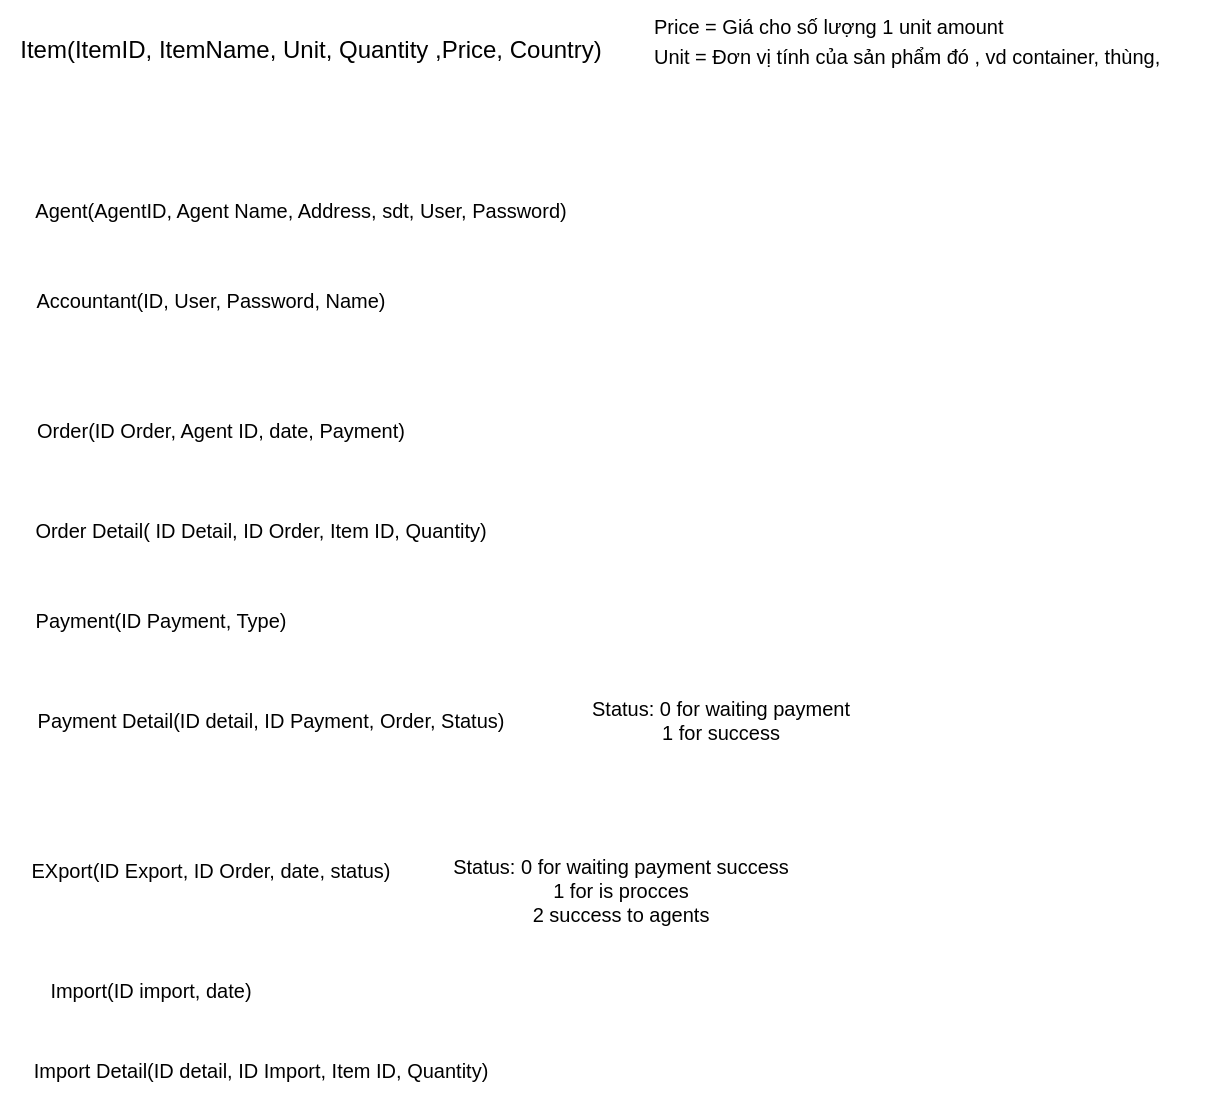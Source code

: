 <mxfile version="20.8.16" type="device"><diagram name="Database" id="KbDUG6hv7K-ht1FTfJFB"><mxGraphModel dx="1304" dy="798" grid="1" gridSize="10" guides="1" tooltips="1" connect="1" arrows="1" fold="1" page="1" pageScale="1" pageWidth="3300" pageHeight="4681" math="0" shadow="0"><root><mxCell id="0"/><mxCell id="1" parent="0"/><mxCell id="jYDEtBvY_RGBG6ugMqmM-1" value="Item(ItemID, ItemName, Unit, Quantity ,Price, Country)" style="text;html=1;align=center;verticalAlign=middle;resizable=0;points=[];autosize=1;strokeColor=none;fillColor=none;" vertex="1" parent="1"><mxGeometry x="125" y="210" width="310" height="30" as="geometry"/></mxCell><mxCell id="jYDEtBvY_RGBG6ugMqmM-3" value="&lt;font style=&quot;font-size: 10px;&quot;&gt;Price = Giá cho số lượng 1 unit amount&lt;br&gt;Unit = Đơn vị tính của sản phẩm đó , vd container, thùng,&amp;nbsp;&lt;/font&gt;" style="text;html=1;align=left;verticalAlign=middle;resizable=0;points=[];autosize=1;strokeColor=none;fillColor=none;" vertex="1" parent="1"><mxGeometry x="450" y="200" width="280" height="40" as="geometry"/></mxCell><mxCell id="jYDEtBvY_RGBG6ugMqmM-4" value="Agent(AgentID, Agent Name, Address, sdt, User, Password)" style="text;html=1;align=center;verticalAlign=middle;resizable=0;points=[];autosize=1;strokeColor=none;fillColor=none;fontSize=10;" vertex="1" parent="1"><mxGeometry x="130" y="290" width="290" height="30" as="geometry"/></mxCell><mxCell id="jYDEtBvY_RGBG6ugMqmM-5" value="Accountant(ID, User, Password, Name)" style="text;html=1;align=center;verticalAlign=middle;resizable=0;points=[];autosize=1;strokeColor=none;fillColor=none;fontSize=10;" vertex="1" parent="1"><mxGeometry x="130" y="335" width="200" height="30" as="geometry"/></mxCell><mxCell id="jYDEtBvY_RGBG6ugMqmM-6" value="Order(ID Order, Agent ID, date, Payment)" style="text;html=1;align=center;verticalAlign=middle;resizable=0;points=[];autosize=1;strokeColor=none;fillColor=none;fontSize=10;" vertex="1" parent="1"><mxGeometry x="130" y="400" width="210" height="30" as="geometry"/></mxCell><mxCell id="jYDEtBvY_RGBG6ugMqmM-8" value="Order Detail( ID Detail, ID Order, Item ID, Quantity)" style="text;html=1;align=center;verticalAlign=middle;resizable=0;points=[];autosize=1;strokeColor=none;fillColor=none;fontSize=10;" vertex="1" parent="1"><mxGeometry x="130" y="450" width="250" height="30" as="geometry"/></mxCell><mxCell id="jYDEtBvY_RGBG6ugMqmM-9" value="Payment(ID Payment, Type)" style="text;html=1;align=center;verticalAlign=middle;resizable=0;points=[];autosize=1;strokeColor=none;fillColor=none;fontSize=10;" vertex="1" parent="1"><mxGeometry x="130" y="495" width="150" height="30" as="geometry"/></mxCell><mxCell id="jYDEtBvY_RGBG6ugMqmM-10" value="Payment Detail(ID detail, ID Payment, Order, Status)" style="text;html=1;align=center;verticalAlign=middle;resizable=0;points=[];autosize=1;strokeColor=none;fillColor=none;fontSize=10;" vertex="1" parent="1"><mxGeometry x="130" y="545" width="260" height="30" as="geometry"/></mxCell><mxCell id="jYDEtBvY_RGBG6ugMqmM-11" value="EXport(ID Export, ID Order, date, status)" style="text;html=1;align=center;verticalAlign=middle;resizable=0;points=[];autosize=1;strokeColor=none;fillColor=none;fontSize=10;" vertex="1" parent="1"><mxGeometry x="130" y="620" width="200" height="30" as="geometry"/></mxCell><mxCell id="jYDEtBvY_RGBG6ugMqmM-12" value="Status: 0 for waiting payment&lt;br&gt;1 for success" style="text;html=1;align=center;verticalAlign=middle;resizable=0;points=[];autosize=1;strokeColor=none;fillColor=none;fontSize=10;" vertex="1" parent="1"><mxGeometry x="410" y="540" width="150" height="40" as="geometry"/></mxCell><mxCell id="jYDEtBvY_RGBG6ugMqmM-13" value="Status: 0 for waiting payment success&lt;br&gt;1 for is procces&lt;br&gt;2 success to agents" style="text;html=1;align=center;verticalAlign=middle;resizable=0;points=[];autosize=1;strokeColor=none;fillColor=none;fontSize=10;" vertex="1" parent="1"><mxGeometry x="340" y="620" width="190" height="50" as="geometry"/></mxCell><mxCell id="jYDEtBvY_RGBG6ugMqmM-14" value="Import(ID import, date)" style="text;html=1;align=center;verticalAlign=middle;resizable=0;points=[];autosize=1;strokeColor=none;fillColor=none;fontSize=10;" vertex="1" parent="1"><mxGeometry x="140" y="680" width="120" height="30" as="geometry"/></mxCell><mxCell id="jYDEtBvY_RGBG6ugMqmM-15" value="Import Detail(ID detail, ID Import, Item ID, Quantity)" style="text;html=1;align=center;verticalAlign=middle;resizable=0;points=[];autosize=1;strokeColor=none;fillColor=none;fontSize=10;" vertex="1" parent="1"><mxGeometry x="130" y="720" width="250" height="30" as="geometry"/></mxCell></root></mxGraphModel></diagram></mxfile>